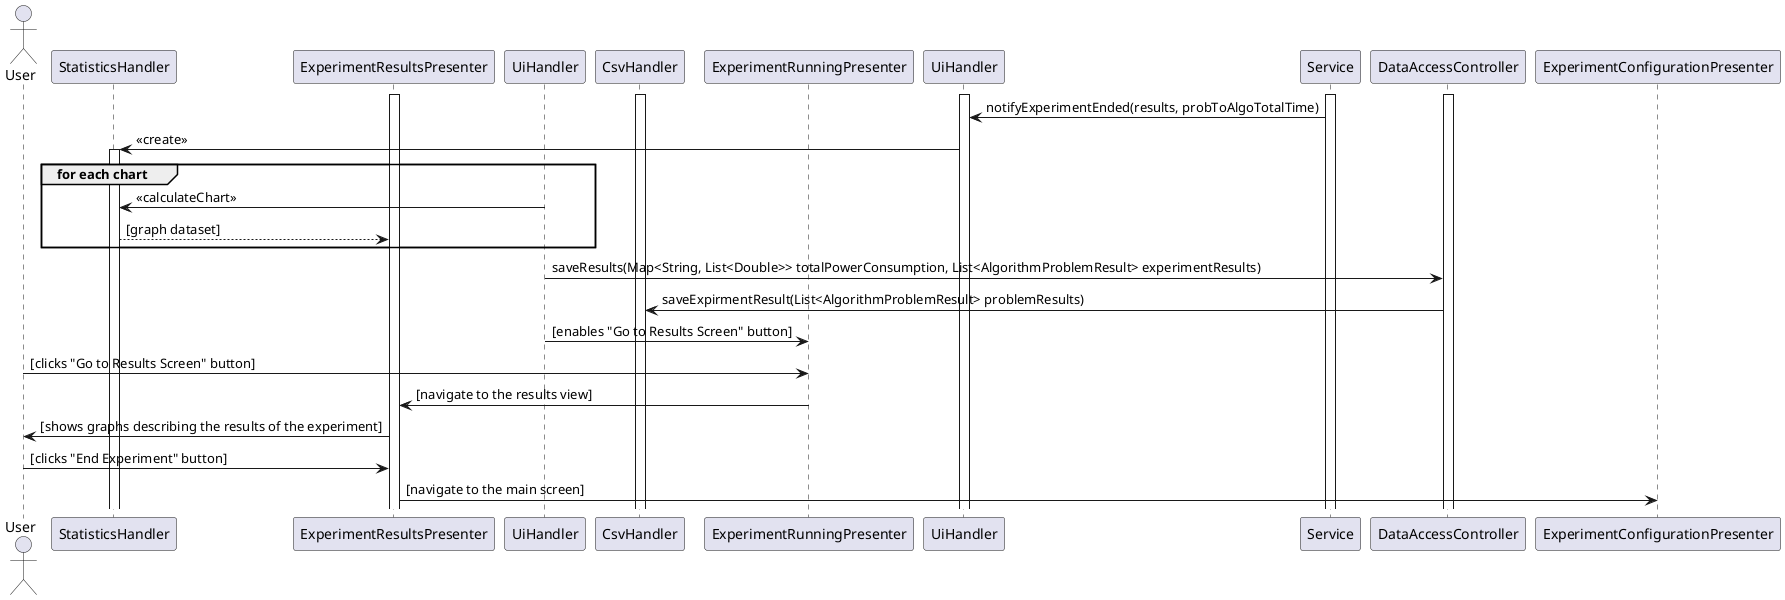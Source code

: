 @startuml
actor User as u
participant StatisticsHandler as sth
participant ExperimentResultsPresenter as resP
participant UiHandler as ui
participant CsvHandler as csv
participant ExperimentRunningPresenter as RunP

activate UiHandler
activate Service
activate resP
activate csv
activate DataAccessController



Service -> UiHandler : notifyExperimentEnded(results, probToAlgoTotalTime)

UiHandler -> sth : <<create>>
activate sth
group for each chart
    ui -> sth : <<calculateChart>>
    sth --> resP : [graph dataset]
end group

ui -> DataAccessController : saveResults(Map<String, List<Double>> totalPowerConsumption, List<AlgorithmProblemResult> experimentResults)
DataAccessController -> csv : saveExpirmentResult(List<AlgorithmProblemResult> problemResults)

ui -> RunP : [enables "Go to Results Screen" button]
u-> RunP : [clicks "Go to Results Screen" button]

RunP -> resP : [navigate to the results view]

resP -> u : [shows graphs describing the results of the experiment]

u -> resP : [clicks "End Experiment" button]

resP -> ExperimentConfigurationPresenter : [navigate to the main screen]

@enduml
